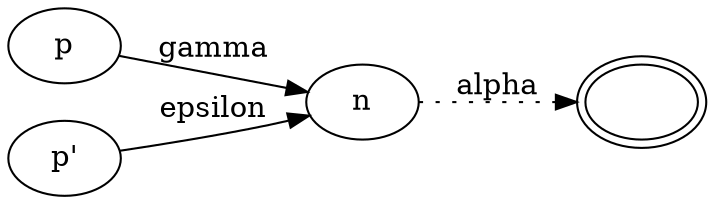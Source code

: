digraph "A" {
  rankdir=LR;
  "acc" [label="", peripheries=2];

  "p" -> "n"  [label="gamma"];
  "p'" -> "n" [label="epsilon"];
  "n" -> "acc" [label="alpha", style="dotted"];
}
